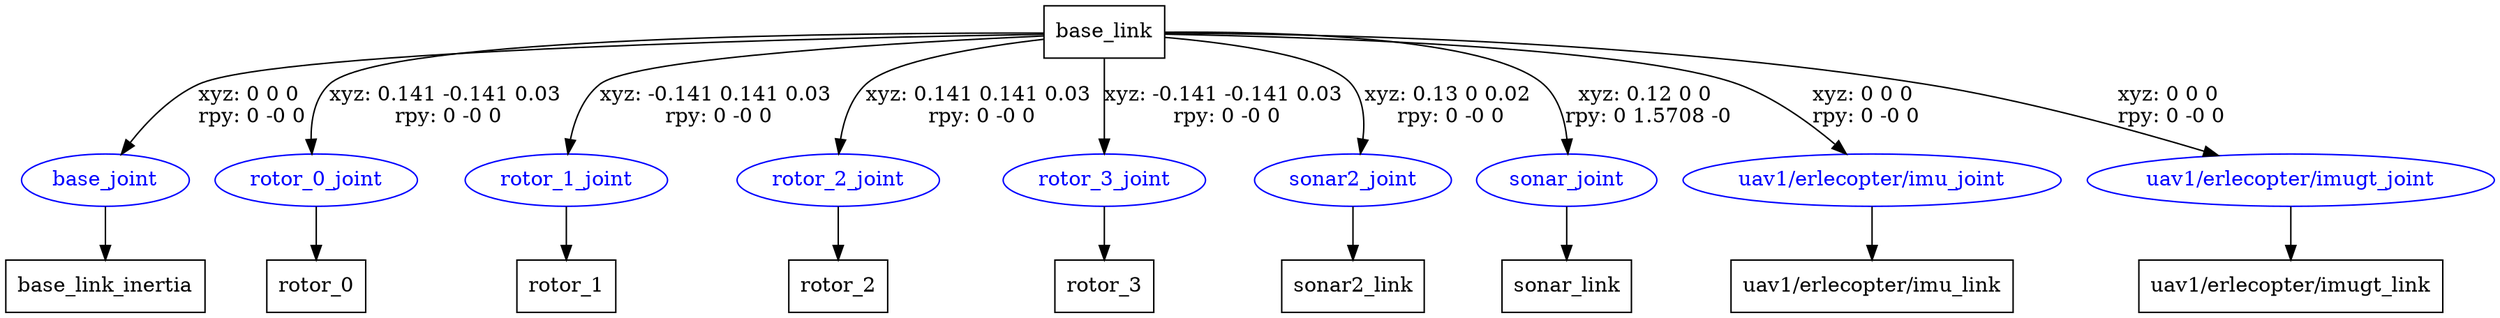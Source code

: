 digraph G {
node [shape=box];
"base_link" [label="base_link"];
"base_link_inertia" [label="base_link_inertia"];
"rotor_0" [label="rotor_0"];
"rotor_1" [label="rotor_1"];
"rotor_2" [label="rotor_2"];
"rotor_3" [label="rotor_3"];
"sonar2_link" [label="sonar2_link"];
"sonar_link" [label="sonar_link"];
"uav1/erlecopter/imu_link" [label="uav1/erlecopter/imu_link"];
"uav1/erlecopter/imugt_link" [label="uav1/erlecopter/imugt_link"];
node [shape=ellipse, color=blue, fontcolor=blue];
"base_link" -> "base_joint" [label="xyz: 0 0 0 \nrpy: 0 -0 0"]
"base_joint" -> "base_link_inertia"
"base_link" -> "rotor_0_joint" [label="xyz: 0.141 -0.141 0.03 \nrpy: 0 -0 0"]
"rotor_0_joint" -> "rotor_0"
"base_link" -> "rotor_1_joint" [label="xyz: -0.141 0.141 0.03 \nrpy: 0 -0 0"]
"rotor_1_joint" -> "rotor_1"
"base_link" -> "rotor_2_joint" [label="xyz: 0.141 0.141 0.03 \nrpy: 0 -0 0"]
"rotor_2_joint" -> "rotor_2"
"base_link" -> "rotor_3_joint" [label="xyz: -0.141 -0.141 0.03 \nrpy: 0 -0 0"]
"rotor_3_joint" -> "rotor_3"
"base_link" -> "sonar2_joint" [label="xyz: 0.13 0 0.02 \nrpy: 0 -0 0"]
"sonar2_joint" -> "sonar2_link"
"base_link" -> "sonar_joint" [label="xyz: 0.12 0 0 \nrpy: 0 1.5708 -0"]
"sonar_joint" -> "sonar_link"
"base_link" -> "uav1/erlecopter/imu_joint" [label="xyz: 0 0 0 \nrpy: 0 -0 0"]
"uav1/erlecopter/imu_joint" -> "uav1/erlecopter/imu_link"
"base_link" -> "uav1/erlecopter/imugt_joint" [label="xyz: 0 0 0 \nrpy: 0 -0 0"]
"uav1/erlecopter/imugt_joint" -> "uav1/erlecopter/imugt_link"
}
